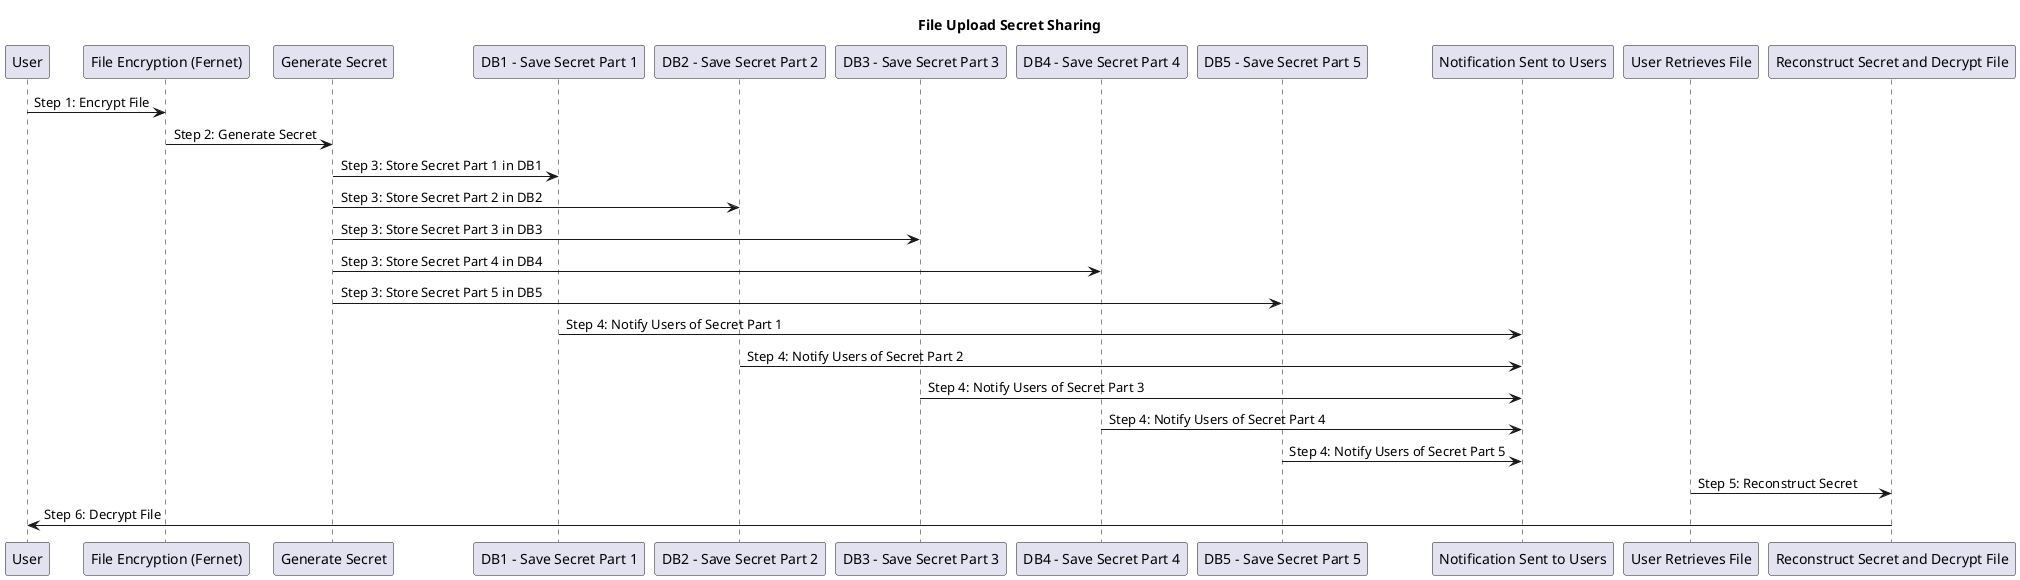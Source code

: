 @startuml
title File Upload Secret Sharing

participant "User" as A
participant "File Encryption (Fernet)" as B
participant "Generate Secret" as C
participant "DB1 - Save Secret Part 1" as D1
participant "DB2 - Save Secret Part 2" as D2
participant "DB3 - Save Secret Part 3" as D3
participant "DB4 - Save Secret Part 4" as D4
participant "DB5 - Save Secret Part 5" as D5
participant "Notification Sent to Users" as E
participant "User Retrieves File" as F
participant "Reconstruct Secret and Decrypt File" as G

A -> B : Step 1: Encrypt File
B -> C : Step 2: Generate Secret
C -> D1 : Step 3: Store Secret Part 1 in DB1
C -> D2 : Step 3: Store Secret Part 2 in DB2
C -> D3 : Step 3: Store Secret Part 3 in DB3
C -> D4 : Step 3: Store Secret Part 4 in DB4
C -> D5 : Step 3: Store Secret Part 5 in DB5
D1 -> E : Step 4: Notify Users of Secret Part 1
D2 -> E : Step 4: Notify Users of Secret Part 2
D3 -> E : Step 4: Notify Users of Secret Part 3
D4 -> E : Step 4: Notify Users of Secret Part 4
D5 -> E : Step 4: Notify Users of Secret Part 5
F -> G : Step 5: Reconstruct Secret
G -> A : Step 6: Decrypt File

@enduml
